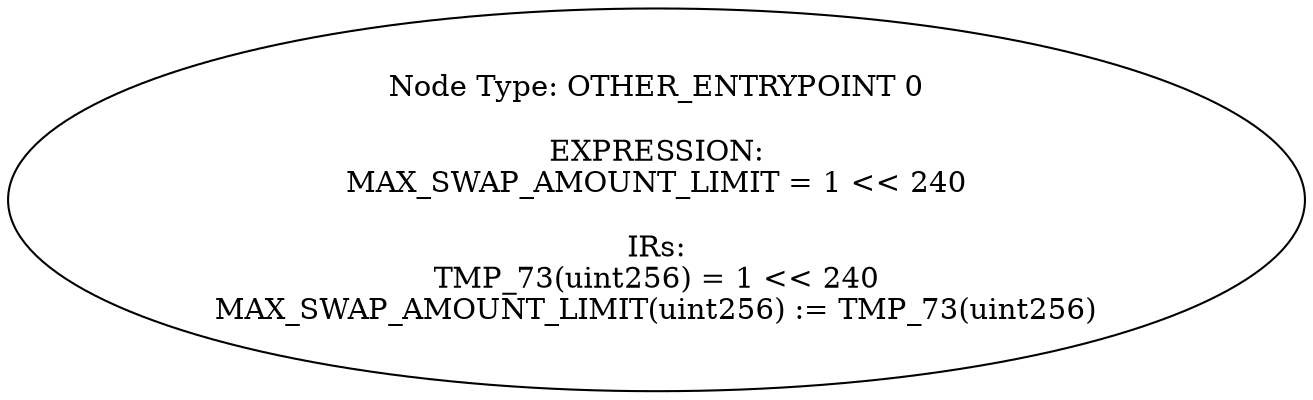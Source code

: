 digraph{
0[label="Node Type: OTHER_ENTRYPOINT 0

EXPRESSION:
MAX_SWAP_AMOUNT_LIMIT = 1 << 240

IRs:
TMP_73(uint256) = 1 << 240
MAX_SWAP_AMOUNT_LIMIT(uint256) := TMP_73(uint256)"];
}
